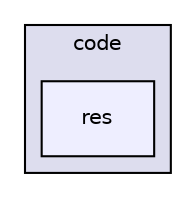digraph "assimp/assimp-3.1.1/code/res" {
  compound=true
  node [ fontsize="10", fontname="Helvetica"];
  edge [ labelfontsize="10", labelfontname="Helvetica"];
  subgraph clusterdir_5f48190eefbf2d9887c40319c3006284 {
    graph [ bgcolor="#ddddee", pencolor="black", label="code" fontname="Helvetica", fontsize="10", URL="dir_5f48190eefbf2d9887c40319c3006284.html"]
  dir_ab7fc25bff209aae89436f1632a94285 [shape=box, label="res", style="filled", fillcolor="#eeeeff", pencolor="black", URL="dir_ab7fc25bff209aae89436f1632a94285.html"];
  }
}
